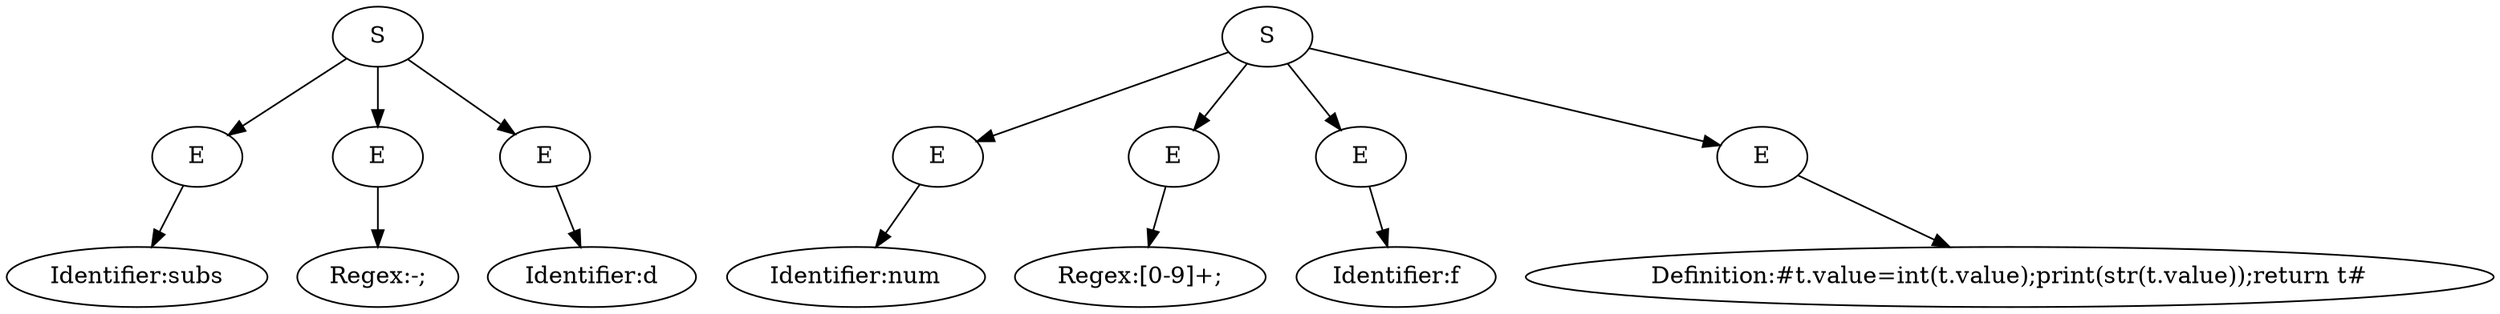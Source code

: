 digraph G { ordering=out 
n0 [ label = "Identifier:subs"];
n1 [ label = "E"];
n1->n0;
n2 [ label = "Regex:\-;"];
n3 [ label = "E"];
n3->n2;
n4 [ label = "Identifier:d"];
n5 [ label = "E"];
n5->n4;
n6 [ label = "S"];
n6->n1;
n6->n3;
n6->n5;
n7 [ label = "Identifier:num"];
n8 [ label = "E"];
n8->n7;
n9 [ label = "Regex:[0-9]+;"];
n10 [ label = "E"];
n10->n9;
n11 [ label = "Identifier:f"];
n12 [ label = "E"];
n12->n11;
n13 [ label = "Definition:#t.value=int(t.value);print(str(t.value));return t#"];
n14 [ label = "E"];
n14->n13;
n15 [ label = "S"];
n15->n8;
n15->n10;
n15->n12;
n15->n14;
}